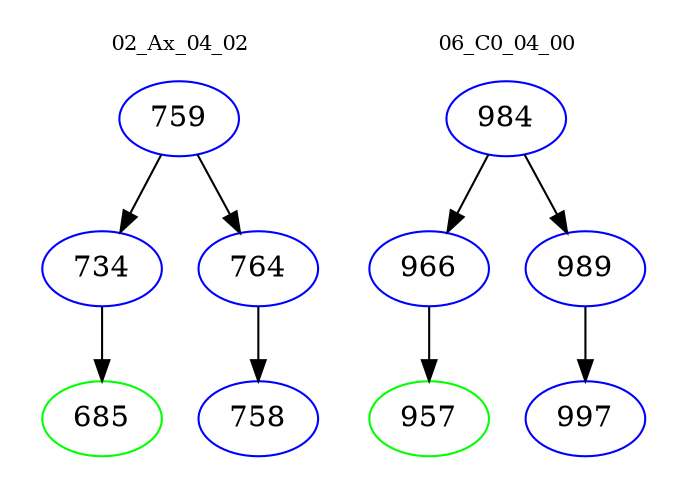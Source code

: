 digraph{
subgraph cluster_0 {
color = white
label = "02_Ax_04_02";
fontsize=10;
T0_759 [label="759", color="blue"]
T0_759 -> T0_734 [color="black"]
T0_734 [label="734", color="blue"]
T0_734 -> T0_685 [color="black"]
T0_685 [label="685", color="green"]
T0_759 -> T0_764 [color="black"]
T0_764 [label="764", color="blue"]
T0_764 -> T0_758 [color="black"]
T0_758 [label="758", color="blue"]
}
subgraph cluster_1 {
color = white
label = "06_C0_04_00";
fontsize=10;
T1_984 [label="984", color="blue"]
T1_984 -> T1_966 [color="black"]
T1_966 [label="966", color="blue"]
T1_966 -> T1_957 [color="black"]
T1_957 [label="957", color="green"]
T1_984 -> T1_989 [color="black"]
T1_989 [label="989", color="blue"]
T1_989 -> T1_997 [color="black"]
T1_997 [label="997", color="blue"]
}
}
